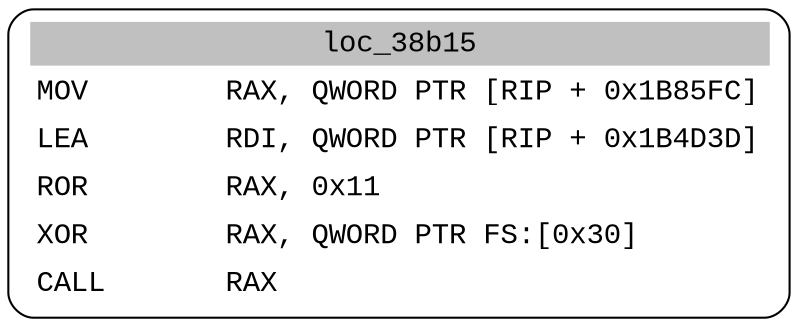 digraph asm_graph {
1941 [
shape="Mrecord" fontname="Courier New"label =<<table border="0" cellborder="0" cellpadding="3"><tr><td align="center" colspan="2" bgcolor="grey">loc_38b15</td></tr><tr><td align="left">MOV        RAX, QWORD PTR [RIP + 0x1B85FC]</td></tr><tr><td align="left">LEA        RDI, QWORD PTR [RIP + 0x1B4D3D]</td></tr><tr><td align="left">ROR        RAX, 0x11</td></tr><tr><td align="left">XOR        RAX, QWORD PTR FS:[0x30]</td></tr><tr><td align="left">CALL       RAX</td></tr></table>> ];
}